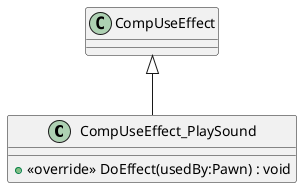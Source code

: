 @startuml
class CompUseEffect_PlaySound {
    + <<override>> DoEffect(usedBy:Pawn) : void
}
CompUseEffect <|-- CompUseEffect_PlaySound
@enduml
